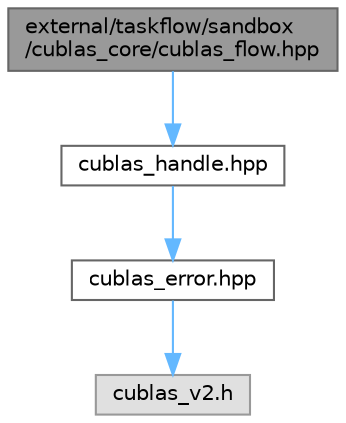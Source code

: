 digraph "external/taskflow/sandbox/cublas_core/cublas_flow.hpp"
{
 // LATEX_PDF_SIZE
  bgcolor="transparent";
  edge [fontname=Helvetica,fontsize=10,labelfontname=Helvetica,labelfontsize=10];
  node [fontname=Helvetica,fontsize=10,shape=box,height=0.2,width=0.4];
  Node1 [id="Node000001",label="external/taskflow/sandbox\l/cublas_core/cublas_flow.hpp",height=0.2,width=0.4,color="gray40", fillcolor="grey60", style="filled", fontcolor="black",tooltip="cublasFlowCapturer include file"];
  Node1 -> Node2 [id="edge1_Node000001_Node000002",color="steelblue1",style="solid",tooltip=" "];
  Node2 [id="Node000002",label="cublas_handle.hpp",height=0.2,width=0.4,color="grey40", fillcolor="white", style="filled",URL="$cublas__handle_8hpp.html",tooltip=" "];
  Node2 -> Node3 [id="edge2_Node000002_Node000003",color="steelblue1",style="solid",tooltip=" "];
  Node3 [id="Node000003",label="cublas_error.hpp",height=0.2,width=0.4,color="grey40", fillcolor="white", style="filled",URL="$cublas__error_8hpp.html",tooltip=" "];
  Node3 -> Node4 [id="edge3_Node000003_Node000004",color="steelblue1",style="solid",tooltip=" "];
  Node4 [id="Node000004",label="cublas_v2.h",height=0.2,width=0.4,color="grey60", fillcolor="#E0E0E0", style="filled",tooltip=" "];
}
